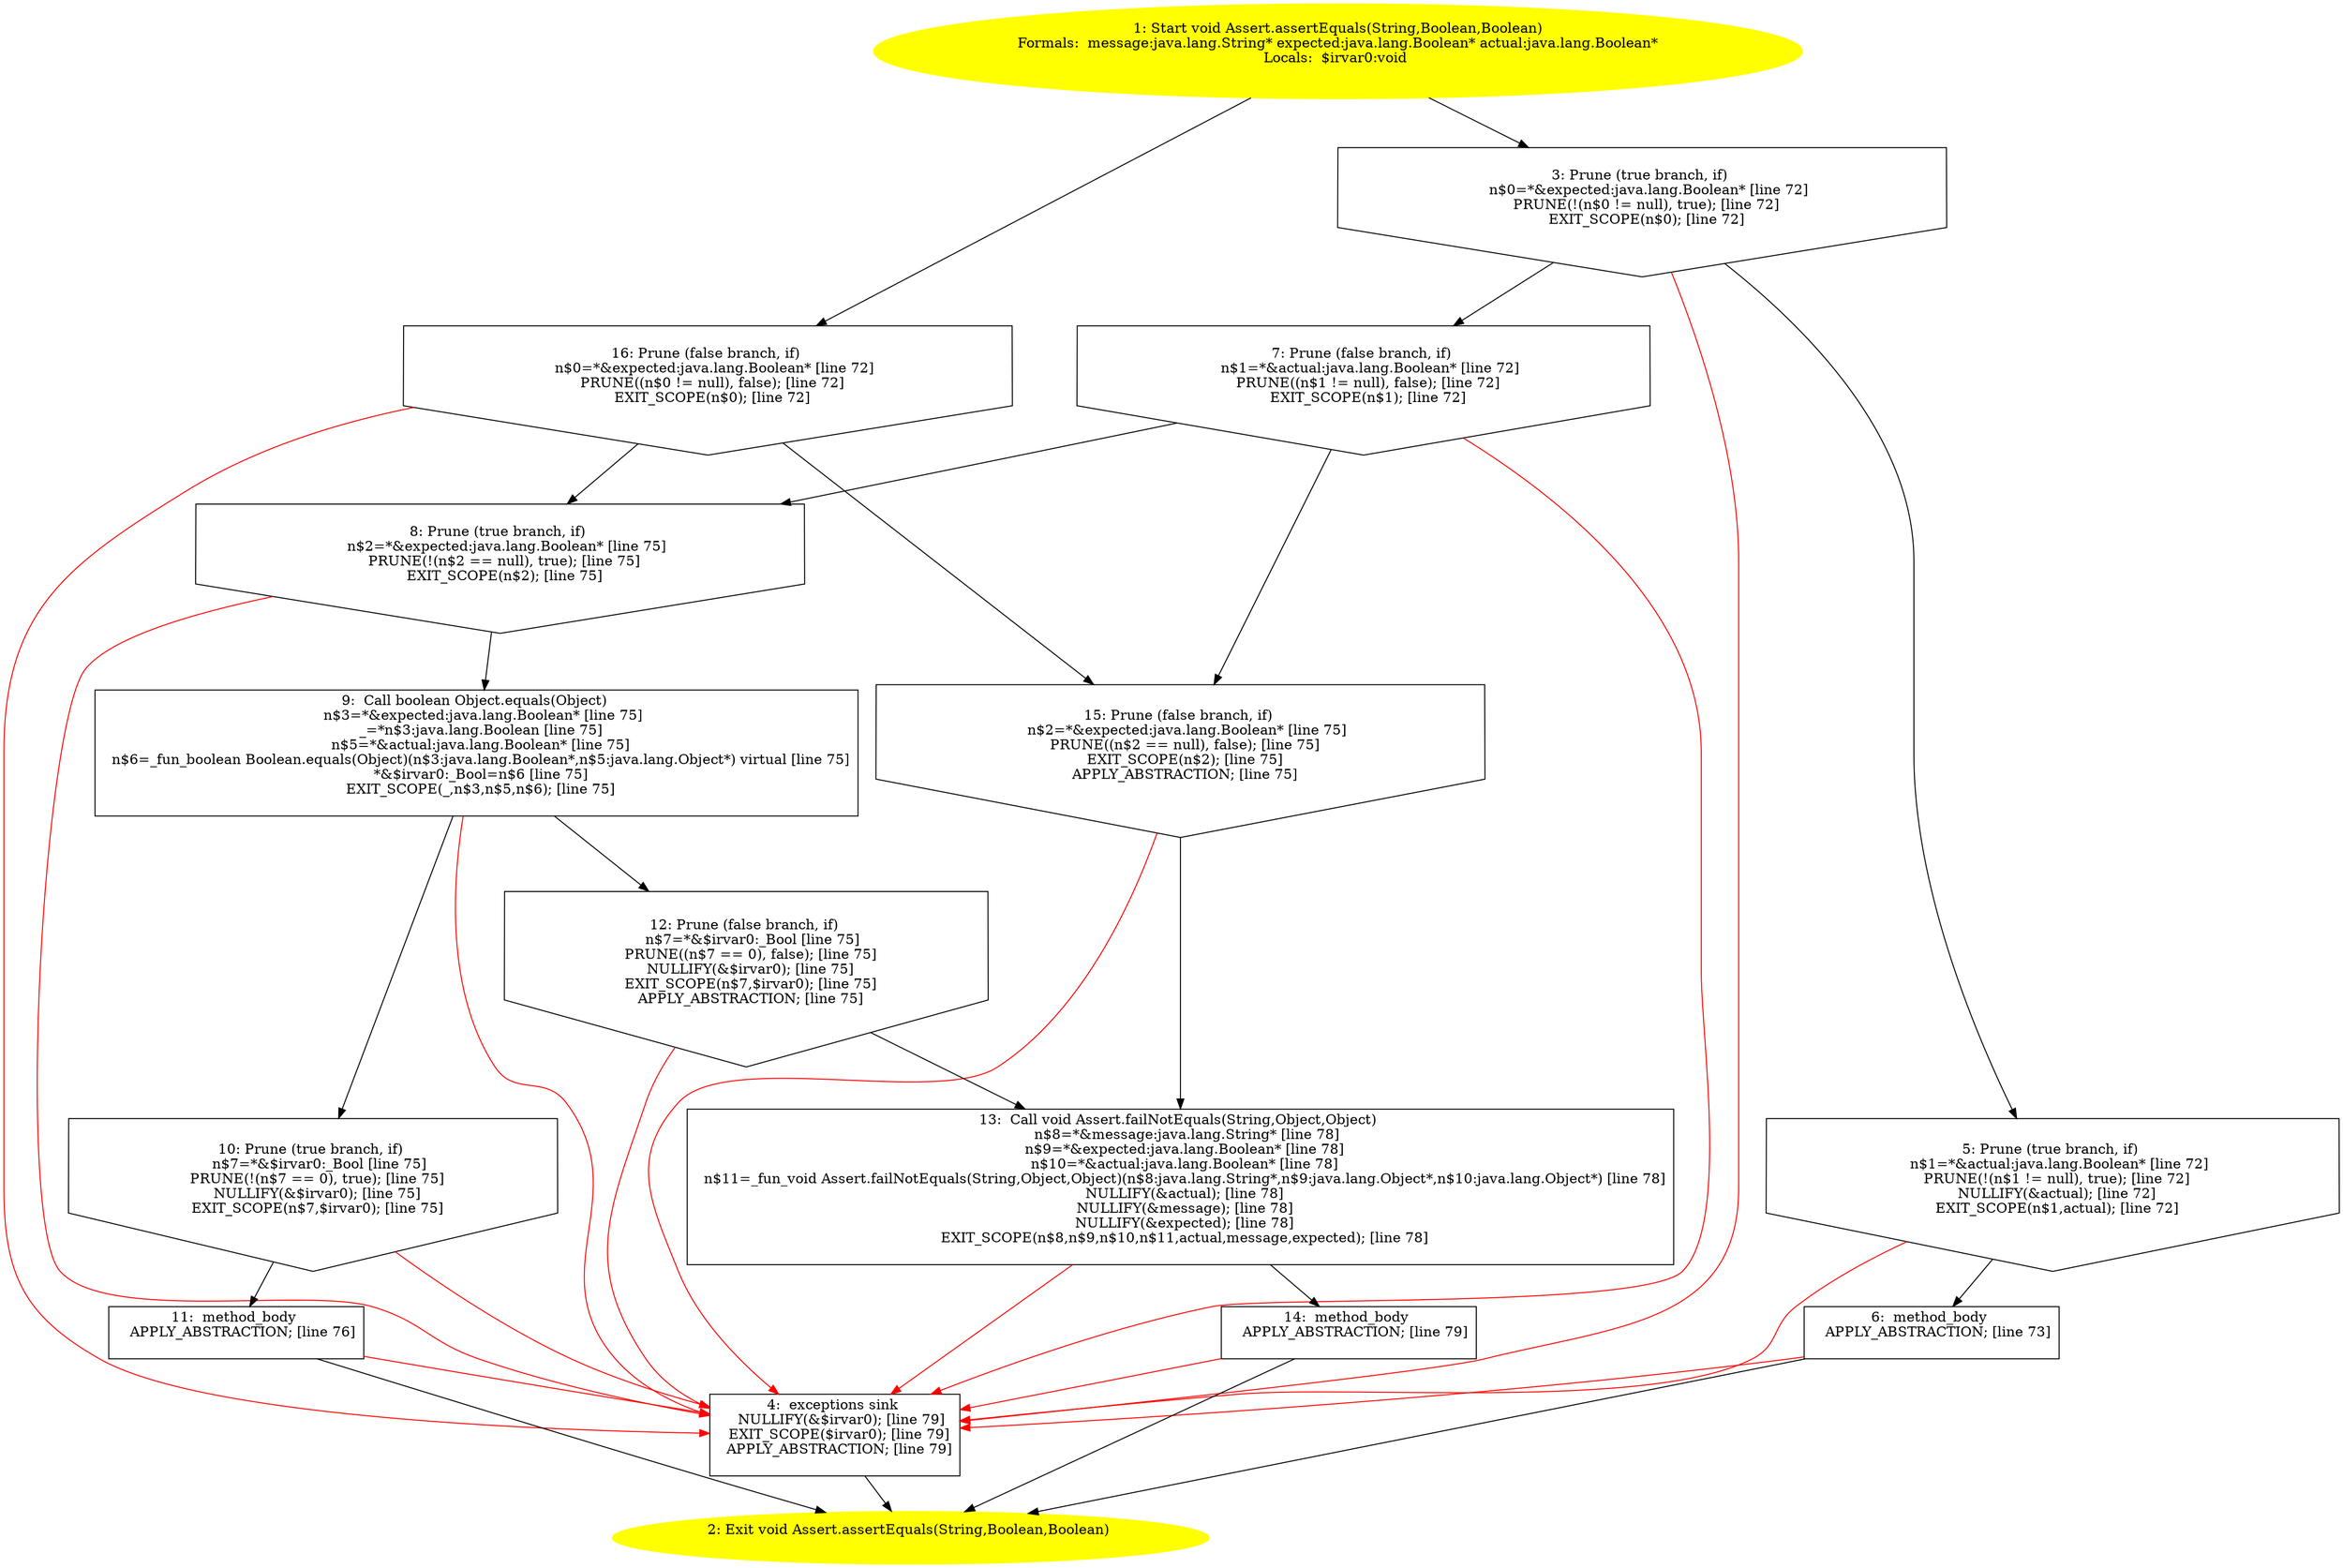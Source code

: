 /* @generated */
digraph cfg {
"junit.framework.Assert.assertEquals(java.lang.String,java.lang.Boolean,java.lang.Boolean):void.9684eb14f06922ddfb7cd361ece7ce7d_1" [label="1: Start void Assert.assertEquals(String,Boolean,Boolean)\nFormals:  message:java.lang.String* expected:java.lang.Boolean* actual:java.lang.Boolean*\nLocals:  $irvar0:void \n  " color=yellow style=filled]
	

	 "junit.framework.Assert.assertEquals(java.lang.String,java.lang.Boolean,java.lang.Boolean):void.9684eb14f06922ddfb7cd361ece7ce7d_1" -> "junit.framework.Assert.assertEquals(java.lang.String,java.lang.Boolean,java.lang.Boolean):void.9684eb14f06922ddfb7cd361ece7ce7d_3" ;
	 "junit.framework.Assert.assertEquals(java.lang.String,java.lang.Boolean,java.lang.Boolean):void.9684eb14f06922ddfb7cd361ece7ce7d_1" -> "junit.framework.Assert.assertEquals(java.lang.String,java.lang.Boolean,java.lang.Boolean):void.9684eb14f06922ddfb7cd361ece7ce7d_16" ;
"junit.framework.Assert.assertEquals(java.lang.String,java.lang.Boolean,java.lang.Boolean):void.9684eb14f06922ddfb7cd361ece7ce7d_2" [label="2: Exit void Assert.assertEquals(String,Boolean,Boolean) \n  " color=yellow style=filled]
	

"junit.framework.Assert.assertEquals(java.lang.String,java.lang.Boolean,java.lang.Boolean):void.9684eb14f06922ddfb7cd361ece7ce7d_3" [label="3: Prune (true branch, if) \n   n$0=*&expected:java.lang.Boolean* [line 72]\n  PRUNE(!(n$0 != null), true); [line 72]\n  EXIT_SCOPE(n$0); [line 72]\n " shape="invhouse"]
	

	 "junit.framework.Assert.assertEquals(java.lang.String,java.lang.Boolean,java.lang.Boolean):void.9684eb14f06922ddfb7cd361ece7ce7d_3" -> "junit.framework.Assert.assertEquals(java.lang.String,java.lang.Boolean,java.lang.Boolean):void.9684eb14f06922ddfb7cd361ece7ce7d_5" ;
	 "junit.framework.Assert.assertEquals(java.lang.String,java.lang.Boolean,java.lang.Boolean):void.9684eb14f06922ddfb7cd361ece7ce7d_3" -> "junit.framework.Assert.assertEquals(java.lang.String,java.lang.Boolean,java.lang.Boolean):void.9684eb14f06922ddfb7cd361ece7ce7d_7" ;
	 "junit.framework.Assert.assertEquals(java.lang.String,java.lang.Boolean,java.lang.Boolean):void.9684eb14f06922ddfb7cd361ece7ce7d_3" -> "junit.framework.Assert.assertEquals(java.lang.String,java.lang.Boolean,java.lang.Boolean):void.9684eb14f06922ddfb7cd361ece7ce7d_4" [color="red" ];
"junit.framework.Assert.assertEquals(java.lang.String,java.lang.Boolean,java.lang.Boolean):void.9684eb14f06922ddfb7cd361ece7ce7d_4" [label="4:  exceptions sink \n   NULLIFY(&$irvar0); [line 79]\n  EXIT_SCOPE($irvar0); [line 79]\n  APPLY_ABSTRACTION; [line 79]\n " shape="box"]
	

	 "junit.framework.Assert.assertEquals(java.lang.String,java.lang.Boolean,java.lang.Boolean):void.9684eb14f06922ddfb7cd361ece7ce7d_4" -> "junit.framework.Assert.assertEquals(java.lang.String,java.lang.Boolean,java.lang.Boolean):void.9684eb14f06922ddfb7cd361ece7ce7d_2" ;
"junit.framework.Assert.assertEquals(java.lang.String,java.lang.Boolean,java.lang.Boolean):void.9684eb14f06922ddfb7cd361ece7ce7d_5" [label="5: Prune (true branch, if) \n   n$1=*&actual:java.lang.Boolean* [line 72]\n  PRUNE(!(n$1 != null), true); [line 72]\n  NULLIFY(&actual); [line 72]\n  EXIT_SCOPE(n$1,actual); [line 72]\n " shape="invhouse"]
	

	 "junit.framework.Assert.assertEquals(java.lang.String,java.lang.Boolean,java.lang.Boolean):void.9684eb14f06922ddfb7cd361ece7ce7d_5" -> "junit.framework.Assert.assertEquals(java.lang.String,java.lang.Boolean,java.lang.Boolean):void.9684eb14f06922ddfb7cd361ece7ce7d_6" ;
	 "junit.framework.Assert.assertEquals(java.lang.String,java.lang.Boolean,java.lang.Boolean):void.9684eb14f06922ddfb7cd361ece7ce7d_5" -> "junit.framework.Assert.assertEquals(java.lang.String,java.lang.Boolean,java.lang.Boolean):void.9684eb14f06922ddfb7cd361ece7ce7d_4" [color="red" ];
"junit.framework.Assert.assertEquals(java.lang.String,java.lang.Boolean,java.lang.Boolean):void.9684eb14f06922ddfb7cd361ece7ce7d_6" [label="6:  method_body \n   APPLY_ABSTRACTION; [line 73]\n " shape="box"]
	

	 "junit.framework.Assert.assertEquals(java.lang.String,java.lang.Boolean,java.lang.Boolean):void.9684eb14f06922ddfb7cd361ece7ce7d_6" -> "junit.framework.Assert.assertEquals(java.lang.String,java.lang.Boolean,java.lang.Boolean):void.9684eb14f06922ddfb7cd361ece7ce7d_2" ;
	 "junit.framework.Assert.assertEquals(java.lang.String,java.lang.Boolean,java.lang.Boolean):void.9684eb14f06922ddfb7cd361ece7ce7d_6" -> "junit.framework.Assert.assertEquals(java.lang.String,java.lang.Boolean,java.lang.Boolean):void.9684eb14f06922ddfb7cd361ece7ce7d_4" [color="red" ];
"junit.framework.Assert.assertEquals(java.lang.String,java.lang.Boolean,java.lang.Boolean):void.9684eb14f06922ddfb7cd361ece7ce7d_7" [label="7: Prune (false branch, if) \n   n$1=*&actual:java.lang.Boolean* [line 72]\n  PRUNE((n$1 != null), false); [line 72]\n  EXIT_SCOPE(n$1); [line 72]\n " shape="invhouse"]
	

	 "junit.framework.Assert.assertEquals(java.lang.String,java.lang.Boolean,java.lang.Boolean):void.9684eb14f06922ddfb7cd361ece7ce7d_7" -> "junit.framework.Assert.assertEquals(java.lang.String,java.lang.Boolean,java.lang.Boolean):void.9684eb14f06922ddfb7cd361ece7ce7d_8" ;
	 "junit.framework.Assert.assertEquals(java.lang.String,java.lang.Boolean,java.lang.Boolean):void.9684eb14f06922ddfb7cd361ece7ce7d_7" -> "junit.framework.Assert.assertEquals(java.lang.String,java.lang.Boolean,java.lang.Boolean):void.9684eb14f06922ddfb7cd361ece7ce7d_15" ;
	 "junit.framework.Assert.assertEquals(java.lang.String,java.lang.Boolean,java.lang.Boolean):void.9684eb14f06922ddfb7cd361ece7ce7d_7" -> "junit.framework.Assert.assertEquals(java.lang.String,java.lang.Boolean,java.lang.Boolean):void.9684eb14f06922ddfb7cd361ece7ce7d_4" [color="red" ];
"junit.framework.Assert.assertEquals(java.lang.String,java.lang.Boolean,java.lang.Boolean):void.9684eb14f06922ddfb7cd361ece7ce7d_8" [label="8: Prune (true branch, if) \n   n$2=*&expected:java.lang.Boolean* [line 75]\n  PRUNE(!(n$2 == null), true); [line 75]\n  EXIT_SCOPE(n$2); [line 75]\n " shape="invhouse"]
	

	 "junit.framework.Assert.assertEquals(java.lang.String,java.lang.Boolean,java.lang.Boolean):void.9684eb14f06922ddfb7cd361ece7ce7d_8" -> "junit.framework.Assert.assertEquals(java.lang.String,java.lang.Boolean,java.lang.Boolean):void.9684eb14f06922ddfb7cd361ece7ce7d_9" ;
	 "junit.framework.Assert.assertEquals(java.lang.String,java.lang.Boolean,java.lang.Boolean):void.9684eb14f06922ddfb7cd361ece7ce7d_8" -> "junit.framework.Assert.assertEquals(java.lang.String,java.lang.Boolean,java.lang.Boolean):void.9684eb14f06922ddfb7cd361ece7ce7d_4" [color="red" ];
"junit.framework.Assert.assertEquals(java.lang.String,java.lang.Boolean,java.lang.Boolean):void.9684eb14f06922ddfb7cd361ece7ce7d_9" [label="9:  Call boolean Object.equals(Object) \n   n$3=*&expected:java.lang.Boolean* [line 75]\n  _=*n$3:java.lang.Boolean [line 75]\n  n$5=*&actual:java.lang.Boolean* [line 75]\n  n$6=_fun_boolean Boolean.equals(Object)(n$3:java.lang.Boolean*,n$5:java.lang.Object*) virtual [line 75]\n  *&$irvar0:_Bool=n$6 [line 75]\n  EXIT_SCOPE(_,n$3,n$5,n$6); [line 75]\n " shape="box"]
	

	 "junit.framework.Assert.assertEquals(java.lang.String,java.lang.Boolean,java.lang.Boolean):void.9684eb14f06922ddfb7cd361ece7ce7d_9" -> "junit.framework.Assert.assertEquals(java.lang.String,java.lang.Boolean,java.lang.Boolean):void.9684eb14f06922ddfb7cd361ece7ce7d_10" ;
	 "junit.framework.Assert.assertEquals(java.lang.String,java.lang.Boolean,java.lang.Boolean):void.9684eb14f06922ddfb7cd361ece7ce7d_9" -> "junit.framework.Assert.assertEquals(java.lang.String,java.lang.Boolean,java.lang.Boolean):void.9684eb14f06922ddfb7cd361ece7ce7d_12" ;
	 "junit.framework.Assert.assertEquals(java.lang.String,java.lang.Boolean,java.lang.Boolean):void.9684eb14f06922ddfb7cd361ece7ce7d_9" -> "junit.framework.Assert.assertEquals(java.lang.String,java.lang.Boolean,java.lang.Boolean):void.9684eb14f06922ddfb7cd361ece7ce7d_4" [color="red" ];
"junit.framework.Assert.assertEquals(java.lang.String,java.lang.Boolean,java.lang.Boolean):void.9684eb14f06922ddfb7cd361ece7ce7d_10" [label="10: Prune (true branch, if) \n   n$7=*&$irvar0:_Bool [line 75]\n  PRUNE(!(n$7 == 0), true); [line 75]\n  NULLIFY(&$irvar0); [line 75]\n  EXIT_SCOPE(n$7,$irvar0); [line 75]\n " shape="invhouse"]
	

	 "junit.framework.Assert.assertEquals(java.lang.String,java.lang.Boolean,java.lang.Boolean):void.9684eb14f06922ddfb7cd361ece7ce7d_10" -> "junit.framework.Assert.assertEquals(java.lang.String,java.lang.Boolean,java.lang.Boolean):void.9684eb14f06922ddfb7cd361ece7ce7d_11" ;
	 "junit.framework.Assert.assertEquals(java.lang.String,java.lang.Boolean,java.lang.Boolean):void.9684eb14f06922ddfb7cd361ece7ce7d_10" -> "junit.framework.Assert.assertEquals(java.lang.String,java.lang.Boolean,java.lang.Boolean):void.9684eb14f06922ddfb7cd361ece7ce7d_4" [color="red" ];
"junit.framework.Assert.assertEquals(java.lang.String,java.lang.Boolean,java.lang.Boolean):void.9684eb14f06922ddfb7cd361ece7ce7d_11" [label="11:  method_body \n   APPLY_ABSTRACTION; [line 76]\n " shape="box"]
	

	 "junit.framework.Assert.assertEquals(java.lang.String,java.lang.Boolean,java.lang.Boolean):void.9684eb14f06922ddfb7cd361ece7ce7d_11" -> "junit.framework.Assert.assertEquals(java.lang.String,java.lang.Boolean,java.lang.Boolean):void.9684eb14f06922ddfb7cd361ece7ce7d_2" ;
	 "junit.framework.Assert.assertEquals(java.lang.String,java.lang.Boolean,java.lang.Boolean):void.9684eb14f06922ddfb7cd361ece7ce7d_11" -> "junit.framework.Assert.assertEquals(java.lang.String,java.lang.Boolean,java.lang.Boolean):void.9684eb14f06922ddfb7cd361ece7ce7d_4" [color="red" ];
"junit.framework.Assert.assertEquals(java.lang.String,java.lang.Boolean,java.lang.Boolean):void.9684eb14f06922ddfb7cd361ece7ce7d_12" [label="12: Prune (false branch, if) \n   n$7=*&$irvar0:_Bool [line 75]\n  PRUNE((n$7 == 0), false); [line 75]\n  NULLIFY(&$irvar0); [line 75]\n  EXIT_SCOPE(n$7,$irvar0); [line 75]\n  APPLY_ABSTRACTION; [line 75]\n " shape="invhouse"]
	

	 "junit.framework.Assert.assertEquals(java.lang.String,java.lang.Boolean,java.lang.Boolean):void.9684eb14f06922ddfb7cd361ece7ce7d_12" -> "junit.framework.Assert.assertEquals(java.lang.String,java.lang.Boolean,java.lang.Boolean):void.9684eb14f06922ddfb7cd361ece7ce7d_13" ;
	 "junit.framework.Assert.assertEquals(java.lang.String,java.lang.Boolean,java.lang.Boolean):void.9684eb14f06922ddfb7cd361ece7ce7d_12" -> "junit.framework.Assert.assertEquals(java.lang.String,java.lang.Boolean,java.lang.Boolean):void.9684eb14f06922ddfb7cd361ece7ce7d_4" [color="red" ];
"junit.framework.Assert.assertEquals(java.lang.String,java.lang.Boolean,java.lang.Boolean):void.9684eb14f06922ddfb7cd361ece7ce7d_13" [label="13:  Call void Assert.failNotEquals(String,Object,Object) \n   n$8=*&message:java.lang.String* [line 78]\n  n$9=*&expected:java.lang.Boolean* [line 78]\n  n$10=*&actual:java.lang.Boolean* [line 78]\n  n$11=_fun_void Assert.failNotEquals(String,Object,Object)(n$8:java.lang.String*,n$9:java.lang.Object*,n$10:java.lang.Object*) [line 78]\n  NULLIFY(&actual); [line 78]\n  NULLIFY(&message); [line 78]\n  NULLIFY(&expected); [line 78]\n  EXIT_SCOPE(n$8,n$9,n$10,n$11,actual,message,expected); [line 78]\n " shape="box"]
	

	 "junit.framework.Assert.assertEquals(java.lang.String,java.lang.Boolean,java.lang.Boolean):void.9684eb14f06922ddfb7cd361ece7ce7d_13" -> "junit.framework.Assert.assertEquals(java.lang.String,java.lang.Boolean,java.lang.Boolean):void.9684eb14f06922ddfb7cd361ece7ce7d_14" ;
	 "junit.framework.Assert.assertEquals(java.lang.String,java.lang.Boolean,java.lang.Boolean):void.9684eb14f06922ddfb7cd361ece7ce7d_13" -> "junit.framework.Assert.assertEquals(java.lang.String,java.lang.Boolean,java.lang.Boolean):void.9684eb14f06922ddfb7cd361ece7ce7d_4" [color="red" ];
"junit.framework.Assert.assertEquals(java.lang.String,java.lang.Boolean,java.lang.Boolean):void.9684eb14f06922ddfb7cd361ece7ce7d_14" [label="14:  method_body \n   APPLY_ABSTRACTION; [line 79]\n " shape="box"]
	

	 "junit.framework.Assert.assertEquals(java.lang.String,java.lang.Boolean,java.lang.Boolean):void.9684eb14f06922ddfb7cd361ece7ce7d_14" -> "junit.framework.Assert.assertEquals(java.lang.String,java.lang.Boolean,java.lang.Boolean):void.9684eb14f06922ddfb7cd361ece7ce7d_2" ;
	 "junit.framework.Assert.assertEquals(java.lang.String,java.lang.Boolean,java.lang.Boolean):void.9684eb14f06922ddfb7cd361ece7ce7d_14" -> "junit.framework.Assert.assertEquals(java.lang.String,java.lang.Boolean,java.lang.Boolean):void.9684eb14f06922ddfb7cd361ece7ce7d_4" [color="red" ];
"junit.framework.Assert.assertEquals(java.lang.String,java.lang.Boolean,java.lang.Boolean):void.9684eb14f06922ddfb7cd361ece7ce7d_15" [label="15: Prune (false branch, if) \n   n$2=*&expected:java.lang.Boolean* [line 75]\n  PRUNE((n$2 == null), false); [line 75]\n  EXIT_SCOPE(n$2); [line 75]\n  APPLY_ABSTRACTION; [line 75]\n " shape="invhouse"]
	

	 "junit.framework.Assert.assertEquals(java.lang.String,java.lang.Boolean,java.lang.Boolean):void.9684eb14f06922ddfb7cd361ece7ce7d_15" -> "junit.framework.Assert.assertEquals(java.lang.String,java.lang.Boolean,java.lang.Boolean):void.9684eb14f06922ddfb7cd361ece7ce7d_13" ;
	 "junit.framework.Assert.assertEquals(java.lang.String,java.lang.Boolean,java.lang.Boolean):void.9684eb14f06922ddfb7cd361ece7ce7d_15" -> "junit.framework.Assert.assertEquals(java.lang.String,java.lang.Boolean,java.lang.Boolean):void.9684eb14f06922ddfb7cd361ece7ce7d_4" [color="red" ];
"junit.framework.Assert.assertEquals(java.lang.String,java.lang.Boolean,java.lang.Boolean):void.9684eb14f06922ddfb7cd361ece7ce7d_16" [label="16: Prune (false branch, if) \n   n$0=*&expected:java.lang.Boolean* [line 72]\n  PRUNE((n$0 != null), false); [line 72]\n  EXIT_SCOPE(n$0); [line 72]\n " shape="invhouse"]
	

	 "junit.framework.Assert.assertEquals(java.lang.String,java.lang.Boolean,java.lang.Boolean):void.9684eb14f06922ddfb7cd361ece7ce7d_16" -> "junit.framework.Assert.assertEquals(java.lang.String,java.lang.Boolean,java.lang.Boolean):void.9684eb14f06922ddfb7cd361ece7ce7d_8" ;
	 "junit.framework.Assert.assertEquals(java.lang.String,java.lang.Boolean,java.lang.Boolean):void.9684eb14f06922ddfb7cd361ece7ce7d_16" -> "junit.framework.Assert.assertEquals(java.lang.String,java.lang.Boolean,java.lang.Boolean):void.9684eb14f06922ddfb7cd361ece7ce7d_15" ;
	 "junit.framework.Assert.assertEquals(java.lang.String,java.lang.Boolean,java.lang.Boolean):void.9684eb14f06922ddfb7cd361ece7ce7d_16" -> "junit.framework.Assert.assertEquals(java.lang.String,java.lang.Boolean,java.lang.Boolean):void.9684eb14f06922ddfb7cd361ece7ce7d_4" [color="red" ];
}
